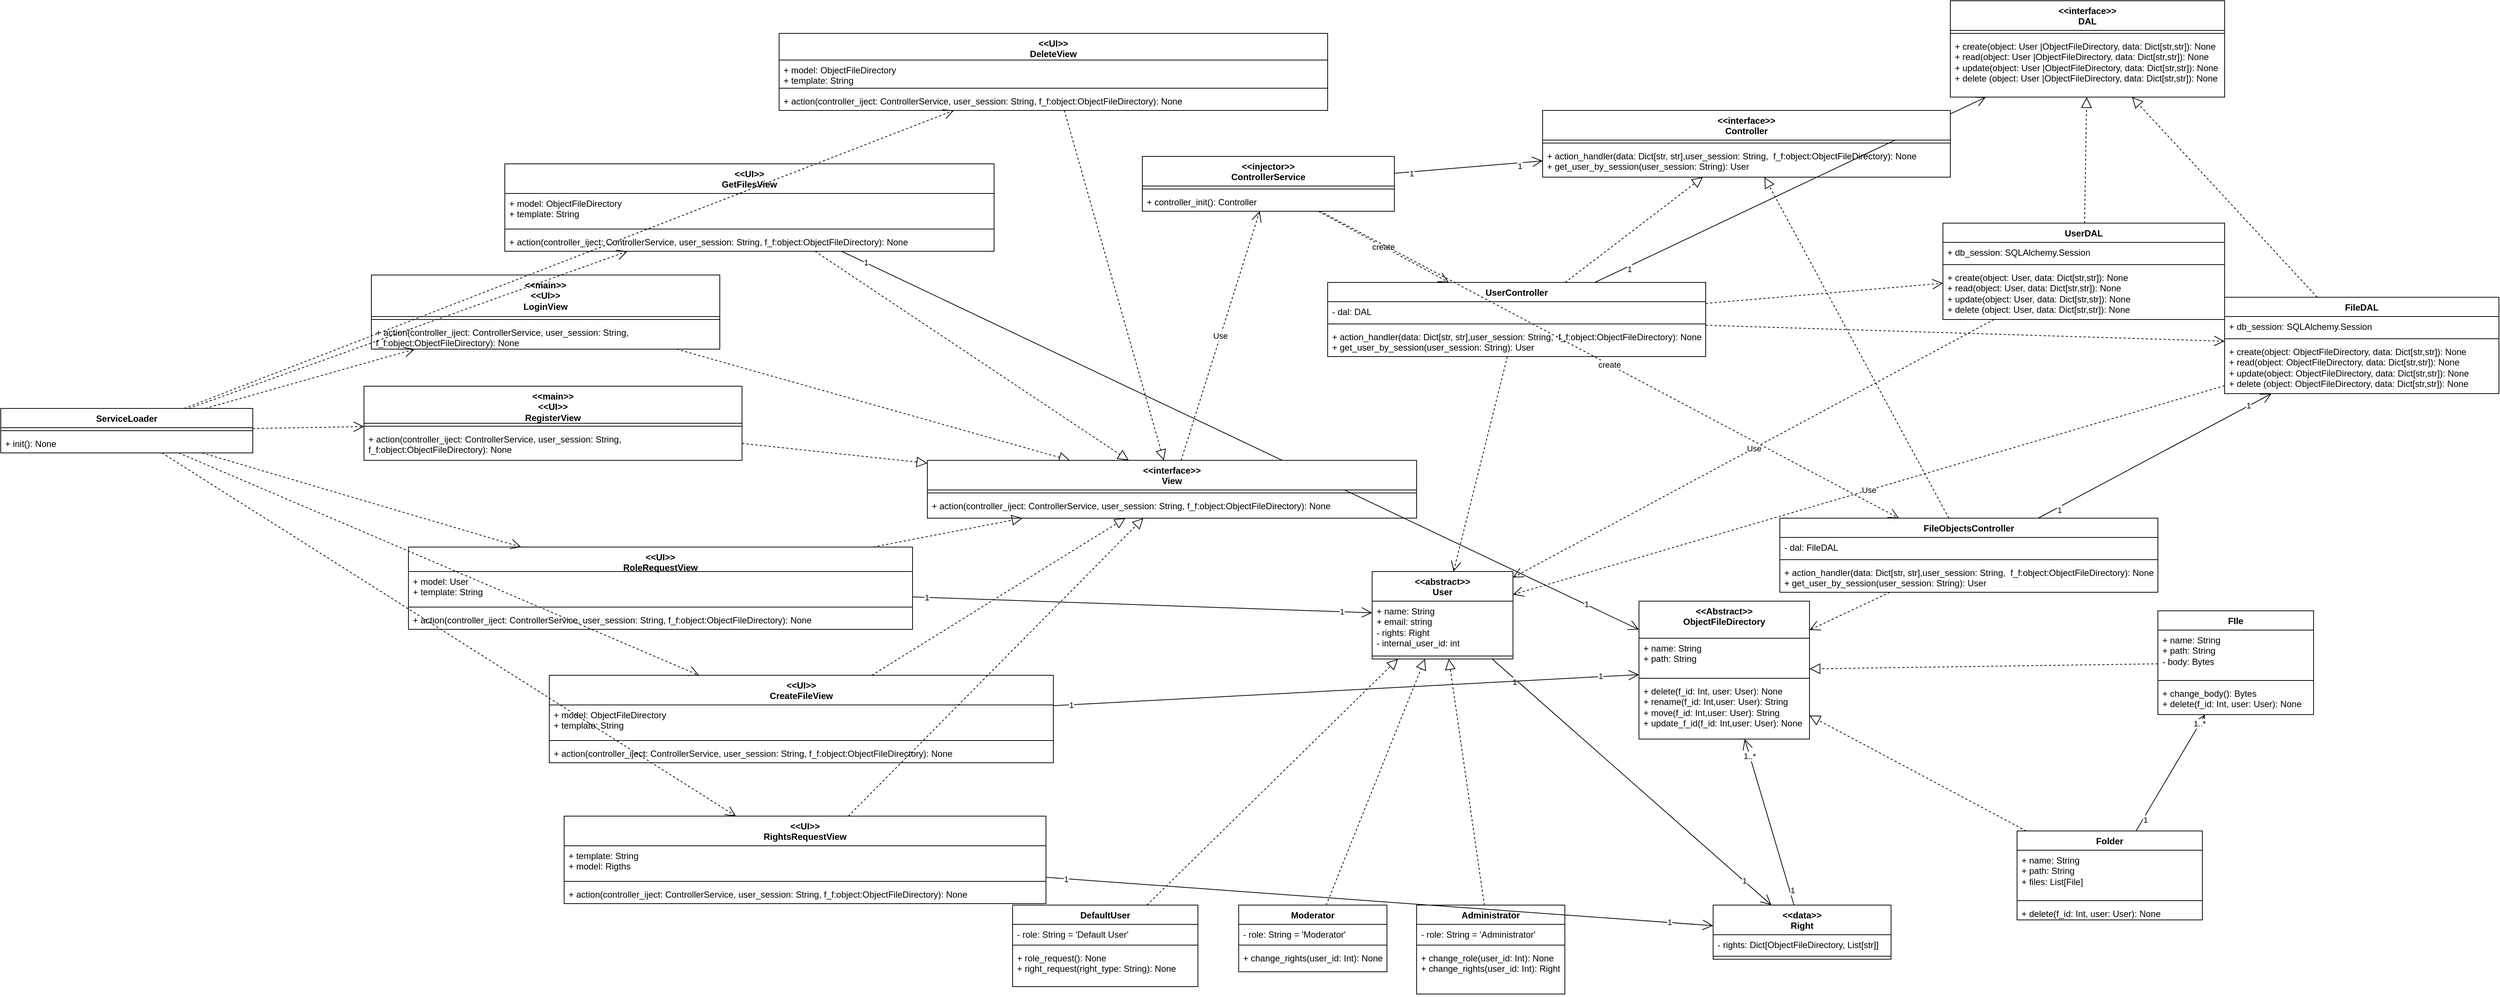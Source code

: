<mxfile version="22.1.2" type="device">
  <diagram id="C5RBs43oDa-KdzZeNtuy" name="Page-1">
    <mxGraphModel dx="3687" dy="2338" grid="1" gridSize="10" guides="1" tooltips="1" connect="1" arrows="1" fold="1" page="0" pageScale="1" pageWidth="827" pageHeight="1169" math="0" shadow="0">
      <root>
        <mxCell id="WIyWlLk6GJQsqaUBKTNV-0" />
        <mxCell id="WIyWlLk6GJQsqaUBKTNV-1" parent="WIyWlLk6GJQsqaUBKTNV-0" />
        <mxCell id="QCKMq63nriDoolszePyY-29" value="Use" style="endArrow=open;endSize=12;dashed=1;html=1;rounded=0;" parent="WIyWlLk6GJQsqaUBKTNV-1" source="QCKMq63nriDoolszePyY-11" target="GHyRVB632pk-IujTCFTO-8" edge="1">
          <mxGeometry width="160" relative="1" as="geometry">
            <mxPoint x="779" y="-450" as="sourcePoint" />
            <mxPoint x="70" y="-124" as="targetPoint" />
          </mxGeometry>
        </mxCell>
        <mxCell id="0BIKZscY-_na4co5bbyC-1" value="DefaultUser" style="swimlane;fontStyle=1;align=center;verticalAlign=top;childLayout=stackLayout;horizontal=1;startSize=26;horizontalStack=0;resizeParent=1;resizeParentMax=0;resizeLast=0;collapsible=1;marginBottom=0;whiteSpace=wrap;html=1;" parent="WIyWlLk6GJQsqaUBKTNV-1" vertex="1">
          <mxGeometry x="-405" y="250" width="250" height="110" as="geometry" />
        </mxCell>
        <mxCell id="0BIKZscY-_na4co5bbyC-2" value="- role: String = &#39;Default User&#39;" style="text;strokeColor=none;fillColor=none;align=left;verticalAlign=top;spacingLeft=4;spacingRight=4;overflow=hidden;rotatable=0;points=[[0,0.5],[1,0.5]];portConstraint=eastwest;whiteSpace=wrap;html=1;" parent="0BIKZscY-_na4co5bbyC-1" vertex="1">
          <mxGeometry y="26" width="250" height="24" as="geometry" />
        </mxCell>
        <mxCell id="0BIKZscY-_na4co5bbyC-3" value="" style="line;strokeWidth=1;fillColor=none;align=left;verticalAlign=middle;spacingTop=-1;spacingLeft=3;spacingRight=3;rotatable=0;labelPosition=right;points=[];portConstraint=eastwest;strokeColor=inherit;" parent="0BIKZscY-_na4co5bbyC-1" vertex="1">
          <mxGeometry y="50" width="250" height="8" as="geometry" />
        </mxCell>
        <mxCell id="0BIKZscY-_na4co5bbyC-4" value="+ role_request(): None&lt;br&gt;+ right_request(right_type: String): None" style="text;strokeColor=none;fillColor=none;align=left;verticalAlign=top;spacingLeft=4;spacingRight=4;overflow=hidden;rotatable=0;points=[[0,0.5],[1,0.5]];portConstraint=eastwest;whiteSpace=wrap;html=1;" parent="0BIKZscY-_na4co5bbyC-1" vertex="1">
          <mxGeometry y="58" width="250" height="52" as="geometry" />
        </mxCell>
        <mxCell id="0BIKZscY-_na4co5bbyC-13" value="Moderator" style="swimlane;fontStyle=1;align=center;verticalAlign=top;childLayout=stackLayout;horizontal=1;startSize=26;horizontalStack=0;resizeParent=1;resizeParentMax=0;resizeLast=0;collapsible=1;marginBottom=0;whiteSpace=wrap;html=1;" parent="WIyWlLk6GJQsqaUBKTNV-1" vertex="1">
          <mxGeometry x="-100" y="250" width="200" height="90" as="geometry" />
        </mxCell>
        <mxCell id="0BIKZscY-_na4co5bbyC-14" value="- role: String = &#39;Moderator&#39;" style="text;strokeColor=none;fillColor=none;align=left;verticalAlign=top;spacingLeft=4;spacingRight=4;overflow=hidden;rotatable=0;points=[[0,0.5],[1,0.5]];portConstraint=eastwest;whiteSpace=wrap;html=1;" parent="0BIKZscY-_na4co5bbyC-13" vertex="1">
          <mxGeometry y="26" width="200" height="24" as="geometry" />
        </mxCell>
        <mxCell id="0BIKZscY-_na4co5bbyC-15" value="" style="line;strokeWidth=1;fillColor=none;align=left;verticalAlign=middle;spacingTop=-1;spacingLeft=3;spacingRight=3;rotatable=0;labelPosition=right;points=[];portConstraint=eastwest;strokeColor=inherit;" parent="0BIKZscY-_na4co5bbyC-13" vertex="1">
          <mxGeometry y="50" width="200" height="8" as="geometry" />
        </mxCell>
        <mxCell id="0BIKZscY-_na4co5bbyC-16" value="+ change_rights(user_id: Int): None" style="text;strokeColor=none;fillColor=none;align=left;verticalAlign=top;spacingLeft=4;spacingRight=4;overflow=hidden;rotatable=0;points=[[0,0.5],[1,0.5]];portConstraint=eastwest;whiteSpace=wrap;html=1;" parent="0BIKZscY-_na4co5bbyC-13" vertex="1">
          <mxGeometry y="58" width="200" height="32" as="geometry" />
        </mxCell>
        <mxCell id="0BIKZscY-_na4co5bbyC-17" value="Administrator" style="swimlane;fontStyle=1;align=center;verticalAlign=top;childLayout=stackLayout;horizontal=1;startSize=26;horizontalStack=0;resizeParent=1;resizeParentMax=0;resizeLast=0;collapsible=1;marginBottom=0;whiteSpace=wrap;html=1;" parent="WIyWlLk6GJQsqaUBKTNV-1" vertex="1">
          <mxGeometry x="140" y="250" width="200" height="120" as="geometry" />
        </mxCell>
        <mxCell id="0BIKZscY-_na4co5bbyC-18" value="- role: String = &#39;Administrator&#39;" style="text;strokeColor=none;fillColor=none;align=left;verticalAlign=top;spacingLeft=4;spacingRight=4;overflow=hidden;rotatable=0;points=[[0,0.5],[1,0.5]];portConstraint=eastwest;whiteSpace=wrap;html=1;" parent="0BIKZscY-_na4co5bbyC-17" vertex="1">
          <mxGeometry y="26" width="200" height="24" as="geometry" />
        </mxCell>
        <mxCell id="0BIKZscY-_na4co5bbyC-19" value="" style="line;strokeWidth=1;fillColor=none;align=left;verticalAlign=middle;spacingTop=-1;spacingLeft=3;spacingRight=3;rotatable=0;labelPosition=right;points=[];portConstraint=eastwest;strokeColor=inherit;" parent="0BIKZscY-_na4co5bbyC-17" vertex="1">
          <mxGeometry y="50" width="200" height="8" as="geometry" />
        </mxCell>
        <mxCell id="0BIKZscY-_na4co5bbyC-20" value="+ change_role(user_id: Int): None&lt;br&gt;+ change_rights(user_id: Int): Right" style="text;strokeColor=none;fillColor=none;align=left;verticalAlign=top;spacingLeft=4;spacingRight=4;overflow=hidden;rotatable=0;points=[[0,0.5],[1,0.5]];portConstraint=eastwest;whiteSpace=wrap;html=1;" parent="0BIKZscY-_na4co5bbyC-17" vertex="1">
          <mxGeometry y="58" width="200" height="62" as="geometry" />
        </mxCell>
        <mxCell id="0BIKZscY-_na4co5bbyC-33" value="&amp;lt;&amp;lt;Abstract&amp;gt;&amp;gt;&lt;br&gt;ObjectFileDirectory" style="swimlane;fontStyle=1;align=center;verticalAlign=top;childLayout=stackLayout;horizontal=1;startSize=50;horizontalStack=0;resizeParent=1;resizeParentMax=0;resizeLast=0;collapsible=1;marginBottom=0;whiteSpace=wrap;html=1;" parent="WIyWlLk6GJQsqaUBKTNV-1" vertex="1">
          <mxGeometry x="440" y="-160" width="230" height="186" as="geometry" />
        </mxCell>
        <mxCell id="0BIKZscY-_na4co5bbyC-34" value="+ name: String&lt;br&gt;+ path: String" style="text;strokeColor=none;fillColor=none;align=left;verticalAlign=top;spacingLeft=4;spacingRight=4;overflow=hidden;rotatable=0;points=[[0,0.5],[1,0.5]];portConstraint=eastwest;whiteSpace=wrap;html=1;" parent="0BIKZscY-_na4co5bbyC-33" vertex="1">
          <mxGeometry y="50" width="230" height="50" as="geometry" />
        </mxCell>
        <mxCell id="0BIKZscY-_na4co5bbyC-35" value="" style="line;strokeWidth=1;fillColor=none;align=left;verticalAlign=middle;spacingTop=-1;spacingLeft=3;spacingRight=3;rotatable=0;labelPosition=right;points=[];portConstraint=eastwest;strokeColor=inherit;" parent="0BIKZscY-_na4co5bbyC-33" vertex="1">
          <mxGeometry y="100" width="230" height="8" as="geometry" />
        </mxCell>
        <mxCell id="0BIKZscY-_na4co5bbyC-36" value="+ delete(f_id: Int, user: User): None&lt;br&gt;+ rename(f_id: Int,user: User): String&lt;br&gt;+ move(f_id: Int,user: User): String&lt;br&gt;+ update_f_id(f_id: Int,user: User): None" style="text;strokeColor=none;fillColor=none;align=left;verticalAlign=top;spacingLeft=4;spacingRight=4;overflow=hidden;rotatable=0;points=[[0,0.5],[1,0.5]];portConstraint=eastwest;whiteSpace=wrap;html=1;" parent="0BIKZscY-_na4co5bbyC-33" vertex="1">
          <mxGeometry y="108" width="230" height="78" as="geometry" />
        </mxCell>
        <mxCell id="0BIKZscY-_na4co5bbyC-37" value="&amp;lt;&amp;lt;data&amp;gt;&amp;gt;&lt;br&gt;Right" style="swimlane;fontStyle=1;align=center;verticalAlign=top;childLayout=stackLayout;horizontal=1;startSize=40;horizontalStack=0;resizeParent=1;resizeParentMax=0;resizeLast=0;collapsible=1;marginBottom=0;whiteSpace=wrap;html=1;" parent="WIyWlLk6GJQsqaUBKTNV-1" vertex="1">
          <mxGeometry x="540" y="250" width="240" height="73" as="geometry" />
        </mxCell>
        <mxCell id="0BIKZscY-_na4co5bbyC-38" value="- rights: Dict[ObjectFileDirectory, List[str]]" style="text;strokeColor=none;fillColor=none;align=left;verticalAlign=top;spacingLeft=4;spacingRight=4;overflow=hidden;rotatable=0;points=[[0,0.5],[1,0.5]];portConstraint=eastwest;whiteSpace=wrap;html=1;" parent="0BIKZscY-_na4co5bbyC-37" vertex="1">
          <mxGeometry y="40" width="240" height="25" as="geometry" />
        </mxCell>
        <mxCell id="0BIKZscY-_na4co5bbyC-39" value="" style="line;strokeWidth=1;fillColor=none;align=left;verticalAlign=middle;spacingTop=-1;spacingLeft=3;spacingRight=3;rotatable=0;labelPosition=right;points=[];portConstraint=eastwest;strokeColor=inherit;" parent="0BIKZscY-_na4co5bbyC-37" vertex="1">
          <mxGeometry y="65" width="240" height="8" as="geometry" />
        </mxCell>
        <mxCell id="0BIKZscY-_na4co5bbyC-41" value="FIle" style="swimlane;fontStyle=1;align=center;verticalAlign=top;childLayout=stackLayout;horizontal=1;startSize=26;horizontalStack=0;resizeParent=1;resizeParentMax=0;resizeLast=0;collapsible=1;marginBottom=0;whiteSpace=wrap;html=1;" parent="WIyWlLk6GJQsqaUBKTNV-1" vertex="1">
          <mxGeometry x="1140" y="-147" width="210" height="140" as="geometry" />
        </mxCell>
        <mxCell id="0BIKZscY-_na4co5bbyC-42" value="+ name: String&lt;br style=&quot;border-color: var(--border-color);&quot;&gt;+ path: String&lt;br&gt;- body: Bytes" style="text;strokeColor=none;fillColor=none;align=left;verticalAlign=top;spacingLeft=4;spacingRight=4;overflow=hidden;rotatable=0;points=[[0,0.5],[1,0.5]];portConstraint=eastwest;whiteSpace=wrap;html=1;" parent="0BIKZscY-_na4co5bbyC-41" vertex="1">
          <mxGeometry y="26" width="210" height="64" as="geometry" />
        </mxCell>
        <mxCell id="0BIKZscY-_na4co5bbyC-43" value="" style="line;strokeWidth=1;fillColor=none;align=left;verticalAlign=middle;spacingTop=-1;spacingLeft=3;spacingRight=3;rotatable=0;labelPosition=right;points=[];portConstraint=eastwest;strokeColor=inherit;" parent="0BIKZscY-_na4co5bbyC-41" vertex="1">
          <mxGeometry y="90" width="210" height="8" as="geometry" />
        </mxCell>
        <mxCell id="0BIKZscY-_na4co5bbyC-44" value="+ change_body(): Bytes&lt;br&gt;+ delete(f_id: Int, user: User): None" style="text;strokeColor=none;fillColor=none;align=left;verticalAlign=top;spacingLeft=4;spacingRight=4;overflow=hidden;rotatable=0;points=[[0,0.5],[1,0.5]];portConstraint=eastwest;whiteSpace=wrap;html=1;" parent="0BIKZscY-_na4co5bbyC-41" vertex="1">
          <mxGeometry y="98" width="210" height="42" as="geometry" />
        </mxCell>
        <mxCell id="0BIKZscY-_na4co5bbyC-45" value="Folder" style="swimlane;fontStyle=1;align=center;verticalAlign=top;childLayout=stackLayout;horizontal=1;startSize=26;horizontalStack=0;resizeParent=1;resizeParentMax=0;resizeLast=0;collapsible=1;marginBottom=0;whiteSpace=wrap;html=1;" parent="WIyWlLk6GJQsqaUBKTNV-1" vertex="1">
          <mxGeometry x="950" y="150" width="250" height="120" as="geometry" />
        </mxCell>
        <mxCell id="0BIKZscY-_na4co5bbyC-46" value="+ name: String&lt;br style=&quot;border-color: var(--border-color);&quot;&gt;+ path: String&lt;br&gt;+ files: List[File]" style="text;strokeColor=none;fillColor=none;align=left;verticalAlign=top;spacingLeft=4;spacingRight=4;overflow=hidden;rotatable=0;points=[[0,0.5],[1,0.5]];portConstraint=eastwest;whiteSpace=wrap;html=1;" parent="0BIKZscY-_na4co5bbyC-45" vertex="1">
          <mxGeometry y="26" width="250" height="64" as="geometry" />
        </mxCell>
        <mxCell id="0BIKZscY-_na4co5bbyC-47" value="" style="line;strokeWidth=1;fillColor=none;align=left;verticalAlign=middle;spacingTop=-1;spacingLeft=3;spacingRight=3;rotatable=0;labelPosition=right;points=[];portConstraint=eastwest;strokeColor=inherit;" parent="0BIKZscY-_na4co5bbyC-45" vertex="1">
          <mxGeometry y="90" width="250" height="8" as="geometry" />
        </mxCell>
        <mxCell id="0BIKZscY-_na4co5bbyC-48" value="+ delete(f_id: Int, user: User): None" style="text;strokeColor=none;fillColor=none;align=left;verticalAlign=top;spacingLeft=4;spacingRight=4;overflow=hidden;rotatable=0;points=[[0,0.5],[1,0.5]];portConstraint=eastwest;whiteSpace=wrap;html=1;" parent="0BIKZscY-_na4co5bbyC-45" vertex="1">
          <mxGeometry y="98" width="250" height="22" as="geometry" />
        </mxCell>
        <mxCell id="ktie8yaBIhksENMlEG2N-2" value="" style="endArrow=block;dashed=1;endFill=0;endSize=12;html=1;rounded=0;" parent="WIyWlLk6GJQsqaUBKTNV-1" source="0BIKZscY-_na4co5bbyC-41" target="0BIKZscY-_na4co5bbyC-33" edge="1">
          <mxGeometry width="160" relative="1" as="geometry">
            <mxPoint x="240" y="160" as="sourcePoint" />
            <mxPoint x="400" y="160" as="targetPoint" />
          </mxGeometry>
        </mxCell>
        <mxCell id="ktie8yaBIhksENMlEG2N-3" value="" style="endArrow=block;dashed=1;endFill=0;endSize=12;html=1;rounded=0;" parent="WIyWlLk6GJQsqaUBKTNV-1" source="0BIKZscY-_na4co5bbyC-45" target="0BIKZscY-_na4co5bbyC-33" edge="1">
          <mxGeometry width="160" relative="1" as="geometry">
            <mxPoint x="486" y="100" as="sourcePoint" />
            <mxPoint x="584" y="-16" as="targetPoint" />
          </mxGeometry>
        </mxCell>
        <mxCell id="GHyRVB632pk-IujTCFTO-8" value="&amp;lt;&amp;lt;abstract&amp;gt;&amp;gt;&lt;br&gt;User" style="swimlane;fontStyle=1;align=center;verticalAlign=top;childLayout=stackLayout;horizontal=1;startSize=40;horizontalStack=0;resizeParent=1;resizeParentMax=0;resizeLast=0;collapsible=1;marginBottom=0;whiteSpace=wrap;html=1;" parent="WIyWlLk6GJQsqaUBKTNV-1" vertex="1">
          <mxGeometry x="80" y="-200" width="190" height="118" as="geometry" />
        </mxCell>
        <mxCell id="GHyRVB632pk-IujTCFTO-9" value="+ name: String&lt;br&gt;+ email: string&lt;br&gt;-&amp;nbsp;rights: Right&lt;br&gt;- internal_user_id: int" style="text;strokeColor=none;fillColor=none;align=left;verticalAlign=top;spacingLeft=4;spacingRight=4;overflow=hidden;rotatable=0;points=[[0,0.5],[1,0.5]];portConstraint=eastwest;whiteSpace=wrap;html=1;" parent="GHyRVB632pk-IujTCFTO-8" vertex="1">
          <mxGeometry y="40" width="190" height="70" as="geometry" />
        </mxCell>
        <mxCell id="GHyRVB632pk-IujTCFTO-10" value="" style="line;strokeWidth=1;fillColor=none;align=left;verticalAlign=middle;spacingTop=-1;spacingLeft=3;spacingRight=3;rotatable=0;labelPosition=right;points=[];portConstraint=eastwest;strokeColor=inherit;" parent="GHyRVB632pk-IujTCFTO-8" vertex="1">
          <mxGeometry y="110" width="190" height="8" as="geometry" />
        </mxCell>
        <mxCell id="GHyRVB632pk-IujTCFTO-19" value="" style="endArrow=open;endFill=1;endSize=12;html=1;rounded=0;" parent="WIyWlLk6GJQsqaUBKTNV-1" source="0BIKZscY-_na4co5bbyC-37" target="0BIKZscY-_na4co5bbyC-33" edge="1">
          <mxGeometry width="160" relative="1" as="geometry">
            <mxPoint x="100" y="351" as="sourcePoint" />
            <mxPoint x="430" y="470" as="targetPoint" />
          </mxGeometry>
        </mxCell>
        <mxCell id="zGZ5IysMVzBt_zQlDPzs-5" value="1" style="edgeLabel;html=1;align=center;verticalAlign=middle;resizable=0;points=[];" parent="GHyRVB632pk-IujTCFTO-19" vertex="1" connectable="0">
          <mxGeometry x="-0.829" y="-3" relative="1" as="geometry">
            <mxPoint as="offset" />
          </mxGeometry>
        </mxCell>
        <mxCell id="zGZ5IysMVzBt_zQlDPzs-6" value="1..*" style="edgeLabel;html=1;align=center;verticalAlign=middle;resizable=0;points=[];" parent="GHyRVB632pk-IujTCFTO-19" vertex="1" connectable="0">
          <mxGeometry x="0.803" y="1" relative="1" as="geometry">
            <mxPoint as="offset" />
          </mxGeometry>
        </mxCell>
        <mxCell id="GHyRVB632pk-IujTCFTO-34" value="" style="endArrow=open;endFill=1;endSize=12;html=1;rounded=0;" parent="WIyWlLk6GJQsqaUBKTNV-1" source="0BIKZscY-_na4co5bbyC-45" target="0BIKZscY-_na4co5bbyC-41" edge="1">
          <mxGeometry width="160" relative="1" as="geometry">
            <mxPoint x="542" y="445" as="sourcePoint" />
            <mxPoint x="652" y="26" as="targetPoint" />
          </mxGeometry>
        </mxCell>
        <mxCell id="zGZ5IysMVzBt_zQlDPzs-7" value="1" style="edgeLabel;html=1;align=center;verticalAlign=middle;resizable=0;points=[];" parent="GHyRVB632pk-IujTCFTO-34" vertex="1" connectable="0">
          <mxGeometry x="-0.79" y="-3" relative="1" as="geometry">
            <mxPoint as="offset" />
          </mxGeometry>
        </mxCell>
        <mxCell id="zGZ5IysMVzBt_zQlDPzs-8" value="1..*" style="edgeLabel;html=1;align=center;verticalAlign=middle;resizable=0;points=[];" parent="GHyRVB632pk-IujTCFTO-34" vertex="1" connectable="0">
          <mxGeometry x="0.848" y="1" relative="1" as="geometry">
            <mxPoint as="offset" />
          </mxGeometry>
        </mxCell>
        <mxCell id="zGZ5IysMVzBt_zQlDPzs-9" value="" style="endArrow=open;endFill=1;endSize=12;html=1;rounded=0;" parent="WIyWlLk6GJQsqaUBKTNV-1" source="GHyRVB632pk-IujTCFTO-8" target="0BIKZscY-_na4co5bbyC-37" edge="1">
          <mxGeometry width="160" relative="1" as="geometry">
            <mxPoint x="675" y="340" as="sourcePoint" />
            <mxPoint x="675" y="36" as="targetPoint" />
          </mxGeometry>
        </mxCell>
        <mxCell id="zGZ5IysMVzBt_zQlDPzs-10" value="1" style="edgeLabel;html=1;align=center;verticalAlign=middle;resizable=0;points=[];" parent="zGZ5IysMVzBt_zQlDPzs-9" vertex="1" connectable="0">
          <mxGeometry x="-0.829" y="-3" relative="1" as="geometry">
            <mxPoint as="offset" />
          </mxGeometry>
        </mxCell>
        <mxCell id="zGZ5IysMVzBt_zQlDPzs-11" value="1" style="edgeLabel;html=1;align=center;verticalAlign=middle;resizable=0;points=[];" parent="zGZ5IysMVzBt_zQlDPzs-9" vertex="1" connectable="0">
          <mxGeometry x="0.803" y="1" relative="1" as="geometry">
            <mxPoint as="offset" />
          </mxGeometry>
        </mxCell>
        <mxCell id="zGZ5IysMVzBt_zQlDPzs-12" value="" style="endArrow=block;dashed=1;endFill=0;endSize=12;html=1;rounded=0;" parent="WIyWlLk6GJQsqaUBKTNV-1" source="0BIKZscY-_na4co5bbyC-1" target="GHyRVB632pk-IujTCFTO-8" edge="1">
          <mxGeometry width="160" relative="1" as="geometry">
            <mxPoint x="-260" y="-90" as="sourcePoint" />
            <mxPoint x="-100" y="-90" as="targetPoint" />
          </mxGeometry>
        </mxCell>
        <mxCell id="zGZ5IysMVzBt_zQlDPzs-13" value="" style="endArrow=block;dashed=1;endFill=0;endSize=12;html=1;rounded=0;" parent="WIyWlLk6GJQsqaUBKTNV-1" source="0BIKZscY-_na4co5bbyC-13" target="GHyRVB632pk-IujTCFTO-8" edge="1">
          <mxGeometry width="160" relative="1" as="geometry">
            <mxPoint x="-237" y="260" as="sourcePoint" />
            <mxPoint x="-72" y="-14" as="targetPoint" />
          </mxGeometry>
        </mxCell>
        <mxCell id="zGZ5IysMVzBt_zQlDPzs-14" value="" style="endArrow=block;dashed=1;endFill=0;endSize=12;html=1;rounded=0;" parent="WIyWlLk6GJQsqaUBKTNV-1" source="0BIKZscY-_na4co5bbyC-17" target="GHyRVB632pk-IujTCFTO-8" edge="1">
          <mxGeometry width="160" relative="1" as="geometry">
            <mxPoint x="6" y="260" as="sourcePoint" />
            <mxPoint x="-18" y="-14" as="targetPoint" />
          </mxGeometry>
        </mxCell>
        <mxCell id="zGZ5IysMVzBt_zQlDPzs-21" value="&amp;lt;&amp;lt;injector&amp;gt;&amp;gt;&lt;br&gt;ControllerService" style="swimlane;fontStyle=1;align=center;verticalAlign=top;childLayout=stackLayout;horizontal=1;startSize=40;horizontalStack=0;resizeParent=1;resizeParentMax=0;resizeLast=0;collapsible=1;marginBottom=0;whiteSpace=wrap;html=1;" parent="WIyWlLk6GJQsqaUBKTNV-1" vertex="1">
          <mxGeometry x="-230" y="-760" width="340" height="74" as="geometry" />
        </mxCell>
        <mxCell id="zGZ5IysMVzBt_zQlDPzs-23" value="" style="line;strokeWidth=1;fillColor=none;align=left;verticalAlign=middle;spacingTop=-1;spacingLeft=3;spacingRight=3;rotatable=0;labelPosition=right;points=[];portConstraint=eastwest;strokeColor=inherit;" parent="zGZ5IysMVzBt_zQlDPzs-21" vertex="1">
          <mxGeometry y="40" width="340" height="8" as="geometry" />
        </mxCell>
        <mxCell id="zGZ5IysMVzBt_zQlDPzs-24" value="+ controller_init(): Controller" style="text;strokeColor=none;fillColor=none;align=left;verticalAlign=top;spacingLeft=4;spacingRight=4;overflow=hidden;rotatable=0;points=[[0,0.5],[1,0.5]];portConstraint=eastwest;whiteSpace=wrap;html=1;" parent="zGZ5IysMVzBt_zQlDPzs-21" vertex="1">
          <mxGeometry y="48" width="340" height="26" as="geometry" />
        </mxCell>
        <mxCell id="zGZ5IysMVzBt_zQlDPzs-32" value="UserController" style="swimlane;fontStyle=1;align=center;verticalAlign=top;childLayout=stackLayout;horizontal=1;startSize=26;horizontalStack=0;resizeParent=1;resizeParentMax=0;resizeLast=0;collapsible=1;marginBottom=0;whiteSpace=wrap;html=1;" parent="WIyWlLk6GJQsqaUBKTNV-1" vertex="1">
          <mxGeometry x="20" y="-590" width="510" height="100" as="geometry" />
        </mxCell>
        <mxCell id="zGZ5IysMVzBt_zQlDPzs-33" value="- dal: DAL" style="text;strokeColor=none;fillColor=none;align=left;verticalAlign=top;spacingLeft=4;spacingRight=4;overflow=hidden;rotatable=0;points=[[0,0.5],[1,0.5]];portConstraint=eastwest;whiteSpace=wrap;html=1;" parent="zGZ5IysMVzBt_zQlDPzs-32" vertex="1">
          <mxGeometry y="26" width="510" height="26" as="geometry" />
        </mxCell>
        <mxCell id="zGZ5IysMVzBt_zQlDPzs-34" value="" style="line;strokeWidth=1;fillColor=none;align=left;verticalAlign=middle;spacingTop=-1;spacingLeft=3;spacingRight=3;rotatable=0;labelPosition=right;points=[];portConstraint=eastwest;strokeColor=inherit;" parent="zGZ5IysMVzBt_zQlDPzs-32" vertex="1">
          <mxGeometry y="52" width="510" height="8" as="geometry" />
        </mxCell>
        <mxCell id="zGZ5IysMVzBt_zQlDPzs-35" value="+ action_handler(data: Dict[str, str],user_session: String,&amp;nbsp; f_f:object:ObjectFileDirectory): None&lt;br&gt;+ get_user_by_session(user_session: String): User" style="text;strokeColor=none;fillColor=none;align=left;verticalAlign=top;spacingLeft=4;spacingRight=4;overflow=hidden;rotatable=0;points=[[0,0.5],[1,0.5]];portConstraint=eastwest;whiteSpace=wrap;html=1;" parent="zGZ5IysMVzBt_zQlDPzs-32" vertex="1">
          <mxGeometry y="60" width="510" height="40" as="geometry" />
        </mxCell>
        <mxCell id="zGZ5IysMVzBt_zQlDPzs-40" value="create" style="endArrow=open;endSize=12;dashed=1;html=1;rounded=0;" parent="WIyWlLk6GJQsqaUBKTNV-1" source="zGZ5IysMVzBt_zQlDPzs-21" target="zGZ5IysMVzBt_zQlDPzs-32" edge="1">
          <mxGeometry width="160" relative="1" as="geometry">
            <mxPoint x="240" y="-510" as="sourcePoint" />
            <mxPoint x="400" y="-510" as="targetPoint" />
          </mxGeometry>
        </mxCell>
        <mxCell id="zGZ5IysMVzBt_zQlDPzs-41" value="Use" style="endArrow=open;endSize=12;dashed=1;html=1;rounded=0;" parent="WIyWlLk6GJQsqaUBKTNV-1" source="zGZ5IysMVzBt_zQlDPzs-28" target="zGZ5IysMVzBt_zQlDPzs-21" edge="1">
          <mxGeometry width="160" relative="1" as="geometry">
            <mxPoint x="70" y="-520" as="sourcePoint" />
            <mxPoint x="230" y="-520" as="targetPoint" />
          </mxGeometry>
        </mxCell>
        <mxCell id="zGZ5IysMVzBt_zQlDPzs-47" value="" style="endArrow=open;endSize=12;dashed=1;html=1;rounded=0;" parent="WIyWlLk6GJQsqaUBKTNV-1" source="zGZ5IysMVzBt_zQlDPzs-32" target="GHyRVB632pk-IujTCFTO-8" edge="1">
          <mxGeometry width="160" relative="1" as="geometry">
            <mxPoint x="51" y="-262" as="sourcePoint" />
            <mxPoint x="560" y="-95" as="targetPoint" />
          </mxGeometry>
        </mxCell>
        <mxCell id="QCKMq63nriDoolszePyY-3" value="&amp;lt;&amp;lt;interface&amp;gt;&amp;gt;&lt;br&gt;DAL" style="swimlane;fontStyle=1;align=center;verticalAlign=top;childLayout=stackLayout;horizontal=1;startSize=40;horizontalStack=0;resizeParent=1;resizeParentMax=0;resizeLast=0;collapsible=1;marginBottom=0;whiteSpace=wrap;html=1;" parent="WIyWlLk6GJQsqaUBKTNV-1" vertex="1">
          <mxGeometry x="860" y="-970" width="370" height="130" as="geometry" />
        </mxCell>
        <mxCell id="QCKMq63nriDoolszePyY-5" value="" style="line;strokeWidth=1;fillColor=none;align=left;verticalAlign=middle;spacingTop=-1;spacingLeft=3;spacingRight=3;rotatable=0;labelPosition=right;points=[];portConstraint=eastwest;strokeColor=inherit;" parent="QCKMq63nriDoolszePyY-3" vertex="1">
          <mxGeometry y="40" width="370" height="8" as="geometry" />
        </mxCell>
        <mxCell id="QCKMq63nriDoolszePyY-6" value="+ create(object: User |ObjectFileDirectory, data: Dict[str,str]): None&lt;br style=&quot;border-color: var(--border-color);&quot;&gt;+ read(object: User |ObjectFileDirectory, data: Dict[str,str]): None&lt;br style=&quot;border-color: var(--border-color);&quot;&gt;+ update(object: User |ObjectFileDirectory, data: Dict[str,str]): None&lt;br style=&quot;border-color: var(--border-color);&quot;&gt;+ delete (object: User |ObjectFileDirectory, data: Dict[str,str]): None" style="text;strokeColor=none;fillColor=none;align=left;verticalAlign=top;spacingLeft=4;spacingRight=4;overflow=hidden;rotatable=0;points=[[0,0.5],[1,0.5]];portConstraint=eastwest;whiteSpace=wrap;html=1;" parent="QCKMq63nriDoolszePyY-3" vertex="1">
          <mxGeometry y="48" width="370" height="82" as="geometry" />
        </mxCell>
        <mxCell id="QCKMq63nriDoolszePyY-7" value="UserDAL" style="swimlane;fontStyle=1;align=center;verticalAlign=top;childLayout=stackLayout;horizontal=1;startSize=26;horizontalStack=0;resizeParent=1;resizeParentMax=0;resizeLast=0;collapsible=1;marginBottom=0;whiteSpace=wrap;html=1;" parent="WIyWlLk6GJQsqaUBKTNV-1" vertex="1">
          <mxGeometry x="850" y="-670" width="380" height="130" as="geometry" />
        </mxCell>
        <mxCell id="QCKMq63nriDoolszePyY-8" value="+ db_session: SQLAlchemy.Session&amp;nbsp;" style="text;strokeColor=none;fillColor=none;align=left;verticalAlign=top;spacingLeft=4;spacingRight=4;overflow=hidden;rotatable=0;points=[[0,0.5],[1,0.5]];portConstraint=eastwest;whiteSpace=wrap;html=1;" parent="QCKMq63nriDoolszePyY-7" vertex="1">
          <mxGeometry y="26" width="380" height="26" as="geometry" />
        </mxCell>
        <mxCell id="QCKMq63nriDoolszePyY-9" value="" style="line;strokeWidth=1;fillColor=none;align=left;verticalAlign=middle;spacingTop=-1;spacingLeft=3;spacingRight=3;rotatable=0;labelPosition=right;points=[];portConstraint=eastwest;strokeColor=inherit;" parent="QCKMq63nriDoolszePyY-7" vertex="1">
          <mxGeometry y="52" width="380" height="8" as="geometry" />
        </mxCell>
        <mxCell id="QCKMq63nriDoolszePyY-10" value="+ create(object: User, data: Dict[str,str]): None&lt;br style=&quot;border-color: var(--border-color);&quot;&gt;+ read(object: User, data: Dict[str,str]): None&lt;br style=&quot;border-color: var(--border-color);&quot;&gt;+ update(object: User, data: Dict[str,str]): None&lt;br style=&quot;border-color: var(--border-color);&quot;&gt;+ delete (object: User, data: Dict[str,str]): None" style="text;strokeColor=none;fillColor=none;align=left;verticalAlign=top;spacingLeft=4;spacingRight=4;overflow=hidden;rotatable=0;points=[[0,0.5],[1,0.5]];portConstraint=eastwest;whiteSpace=wrap;html=1;" parent="QCKMq63nriDoolszePyY-7" vertex="1">
          <mxGeometry y="60" width="380" height="70" as="geometry" />
        </mxCell>
        <mxCell id="QCKMq63nriDoolszePyY-11" value="FileDAL" style="swimlane;fontStyle=1;align=center;verticalAlign=top;childLayout=stackLayout;horizontal=1;startSize=26;horizontalStack=0;resizeParent=1;resizeParentMax=0;resizeLast=0;collapsible=1;marginBottom=0;whiteSpace=wrap;html=1;" parent="WIyWlLk6GJQsqaUBKTNV-1" vertex="1">
          <mxGeometry x="1230" y="-570" width="370" height="130" as="geometry" />
        </mxCell>
        <mxCell id="QCKMq63nriDoolszePyY-12" value="+ db_session: SQLAlchemy.Session&amp;nbsp;" style="text;strokeColor=none;fillColor=none;align=left;verticalAlign=top;spacingLeft=4;spacingRight=4;overflow=hidden;rotatable=0;points=[[0,0.5],[1,0.5]];portConstraint=eastwest;whiteSpace=wrap;html=1;" parent="QCKMq63nriDoolszePyY-11" vertex="1">
          <mxGeometry y="26" width="370" height="26" as="geometry" />
        </mxCell>
        <mxCell id="QCKMq63nriDoolszePyY-13" value="" style="line;strokeWidth=1;fillColor=none;align=left;verticalAlign=middle;spacingTop=-1;spacingLeft=3;spacingRight=3;rotatable=0;labelPosition=right;points=[];portConstraint=eastwest;strokeColor=inherit;" parent="QCKMq63nriDoolszePyY-11" vertex="1">
          <mxGeometry y="52" width="370" height="8" as="geometry" />
        </mxCell>
        <mxCell id="QCKMq63nriDoolszePyY-14" value="+ create(object: ObjectFileDirectory, data: Dict[str,str]): None&lt;br style=&quot;border-color: var(--border-color);&quot;&gt;+ read(object: ObjectFileDirectory, data: Dict[str,str]): None&lt;br style=&quot;border-color: var(--border-color);&quot;&gt;+ update(object: ObjectFileDirectory, data: Dict[str,str]): None&lt;br style=&quot;border-color: var(--border-color);&quot;&gt;+ delete (object: ObjectFileDirectory, data: Dict[str,str]): None" style="text;strokeColor=none;fillColor=none;align=left;verticalAlign=top;spacingLeft=4;spacingRight=4;overflow=hidden;rotatable=0;points=[[0,0.5],[1,0.5]];portConstraint=eastwest;whiteSpace=wrap;html=1;" parent="QCKMq63nriDoolszePyY-11" vertex="1">
          <mxGeometry y="60" width="370" height="70" as="geometry" />
        </mxCell>
        <mxCell id="QCKMq63nriDoolszePyY-15" value="" style="endArrow=block;dashed=1;endFill=0;endSize=12;html=1;rounded=0;" parent="WIyWlLk6GJQsqaUBKTNV-1" source="QCKMq63nriDoolszePyY-7" target="QCKMq63nriDoolszePyY-3" edge="1">
          <mxGeometry width="160" relative="1" as="geometry">
            <mxPoint x="770" y="-510" as="sourcePoint" />
            <mxPoint x="930" y="-510" as="targetPoint" />
          </mxGeometry>
        </mxCell>
        <mxCell id="QCKMq63nriDoolszePyY-16" value="" style="endArrow=block;dashed=1;endFill=0;endSize=12;html=1;rounded=0;" parent="WIyWlLk6GJQsqaUBKTNV-1" source="QCKMq63nriDoolszePyY-11" target="QCKMq63nriDoolszePyY-3" edge="1">
          <mxGeometry width="160" relative="1" as="geometry">
            <mxPoint x="898" y="-680" as="sourcePoint" />
            <mxPoint x="1007" y="-830" as="targetPoint" />
          </mxGeometry>
        </mxCell>
        <mxCell id="QCKMq63nriDoolszePyY-17" value="" style="endArrow=open;endFill=1;endSize=12;html=1;rounded=0;" parent="WIyWlLk6GJQsqaUBKTNV-1" source="zGZ5IysMVzBt_zQlDPzs-32" target="QCKMq63nriDoolszePyY-3" edge="1">
          <mxGeometry width="160" relative="1" as="geometry">
            <mxPoint x="70" y="-29" as="sourcePoint" />
            <mxPoint x="603" y="260" as="targetPoint" />
          </mxGeometry>
        </mxCell>
        <mxCell id="QCKMq63nriDoolszePyY-18" value="1" style="edgeLabel;html=1;align=center;verticalAlign=middle;resizable=0;points=[];" parent="QCKMq63nriDoolszePyY-17" vertex="1" connectable="0">
          <mxGeometry x="-0.829" y="-3" relative="1" as="geometry">
            <mxPoint as="offset" />
          </mxGeometry>
        </mxCell>
        <mxCell id="QCKMq63nriDoolszePyY-19" value="1" style="edgeLabel;html=1;align=center;verticalAlign=middle;resizable=0;points=[];" parent="QCKMq63nriDoolszePyY-17" vertex="1" connectable="0">
          <mxGeometry x="0.803" y="1" relative="1" as="geometry">
            <mxPoint as="offset" />
          </mxGeometry>
        </mxCell>
        <mxCell id="QCKMq63nriDoolszePyY-24" value="" style="endArrow=open;endFill=1;endSize=12;html=1;rounded=0;" parent="WIyWlLk6GJQsqaUBKTNV-1" source="QCKMq63nriDoolszePyY-20" target="QCKMq63nriDoolszePyY-11" edge="1">
          <mxGeometry width="160" relative="1" as="geometry">
            <mxPoint x="497" y="-401" as="sourcePoint" />
            <mxPoint x="743" y="-550" as="targetPoint" />
          </mxGeometry>
        </mxCell>
        <mxCell id="QCKMq63nriDoolszePyY-25" value="1" style="edgeLabel;html=1;align=center;verticalAlign=middle;resizable=0;points=[];" parent="QCKMq63nriDoolszePyY-24" vertex="1" connectable="0">
          <mxGeometry x="-0.829" y="-3" relative="1" as="geometry">
            <mxPoint as="offset" />
          </mxGeometry>
        </mxCell>
        <mxCell id="QCKMq63nriDoolszePyY-26" value="1" style="edgeLabel;html=1;align=center;verticalAlign=middle;resizable=0;points=[];" parent="QCKMq63nriDoolszePyY-24" vertex="1" connectable="0">
          <mxGeometry x="0.803" y="1" relative="1" as="geometry">
            <mxPoint as="offset" />
          </mxGeometry>
        </mxCell>
        <mxCell id="QCKMq63nriDoolszePyY-27" value="" style="endArrow=open;endSize=12;dashed=1;html=1;rounded=0;" parent="WIyWlLk6GJQsqaUBKTNV-1" source="QCKMq63nriDoolszePyY-20" target="0BIKZscY-_na4co5bbyC-33" edge="1">
          <mxGeometry width="160" relative="1" as="geometry">
            <mxPoint x="334" y="-301" as="sourcePoint" />
            <mxPoint x="70" y="-139" as="targetPoint" />
          </mxGeometry>
        </mxCell>
        <mxCell id="QCKMq63nriDoolszePyY-28" value="Use" style="endArrow=open;endSize=12;dashed=1;html=1;rounded=0;" parent="WIyWlLk6GJQsqaUBKTNV-1" source="QCKMq63nriDoolszePyY-7" target="GHyRVB632pk-IujTCFTO-8" edge="1">
          <mxGeometry width="160" relative="1" as="geometry">
            <mxPoint x="49" y="-440" as="sourcePoint" />
            <mxPoint x="308" y="-526" as="targetPoint" />
          </mxGeometry>
        </mxCell>
        <mxCell id="QCKMq63nriDoolszePyY-20" value="FileObjectsController" style="swimlane;fontStyle=1;align=center;verticalAlign=top;childLayout=stackLayout;horizontal=1;startSize=26;horizontalStack=0;resizeParent=1;resizeParentMax=0;resizeLast=0;collapsible=1;marginBottom=0;whiteSpace=wrap;html=1;" parent="WIyWlLk6GJQsqaUBKTNV-1" vertex="1">
          <mxGeometry x="630" y="-272" width="510" height="100" as="geometry" />
        </mxCell>
        <mxCell id="QCKMq63nriDoolszePyY-21" value="- dal: FileDAL" style="text;strokeColor=none;fillColor=none;align=left;verticalAlign=top;spacingLeft=4;spacingRight=4;overflow=hidden;rotatable=0;points=[[0,0.5],[1,0.5]];portConstraint=eastwest;whiteSpace=wrap;html=1;" parent="QCKMq63nriDoolszePyY-20" vertex="1">
          <mxGeometry y="26" width="510" height="26" as="geometry" />
        </mxCell>
        <mxCell id="QCKMq63nriDoolszePyY-22" value="" style="line;strokeWidth=1;fillColor=none;align=left;verticalAlign=middle;spacingTop=-1;spacingLeft=3;spacingRight=3;rotatable=0;labelPosition=right;points=[];portConstraint=eastwest;strokeColor=inherit;" parent="QCKMq63nriDoolszePyY-20" vertex="1">
          <mxGeometry y="52" width="510" height="8" as="geometry" />
        </mxCell>
        <mxCell id="QCKMq63nriDoolszePyY-23" value="+ action_handler(data: Dict[str, str],user_session: String,&amp;nbsp; f_f:object:ObjectFileDirectory): None&lt;br&gt;+ get_user_by_session(user_session: String): User" style="text;strokeColor=none;fillColor=none;align=left;verticalAlign=top;spacingLeft=4;spacingRight=4;overflow=hidden;rotatable=0;points=[[0,0.5],[1,0.5]];portConstraint=eastwest;whiteSpace=wrap;html=1;" parent="QCKMq63nriDoolszePyY-20" vertex="1">
          <mxGeometry y="60" width="510" height="40" as="geometry" />
        </mxCell>
        <mxCell id="QCKMq63nriDoolszePyY-30" value="&amp;lt;&amp;lt;interface&amp;gt;&amp;gt;&lt;br&gt;Controller" style="swimlane;fontStyle=1;align=center;verticalAlign=top;childLayout=stackLayout;horizontal=1;startSize=40;horizontalStack=0;resizeParent=1;resizeParentMax=0;resizeLast=0;collapsible=1;marginBottom=0;whiteSpace=wrap;html=1;" parent="WIyWlLk6GJQsqaUBKTNV-1" vertex="1">
          <mxGeometry x="310" y="-822" width="550" height="90" as="geometry" />
        </mxCell>
        <mxCell id="QCKMq63nriDoolszePyY-32" value="" style="line;strokeWidth=1;fillColor=none;align=left;verticalAlign=middle;spacingTop=-1;spacingLeft=3;spacingRight=3;rotatable=0;labelPosition=right;points=[];portConstraint=eastwest;strokeColor=inherit;" parent="QCKMq63nriDoolszePyY-30" vertex="1">
          <mxGeometry y="40" width="550" height="8" as="geometry" />
        </mxCell>
        <mxCell id="QCKMq63nriDoolszePyY-33" value="+ action_handler(data: Dict[str, str],user_session: String,&amp;nbsp; f_f:object:ObjectFileDirectory): None&lt;br style=&quot;border-color: var(--border-color);&quot;&gt;+ get_user_by_session(user_session: String): User" style="text;strokeColor=none;fillColor=none;align=left;verticalAlign=top;spacingLeft=4;spacingRight=4;overflow=hidden;rotatable=0;points=[[0,0.5],[1,0.5]];portConstraint=eastwest;whiteSpace=wrap;html=1;" parent="QCKMq63nriDoolszePyY-30" vertex="1">
          <mxGeometry y="48" width="550" height="42" as="geometry" />
        </mxCell>
        <mxCell id="QCKMq63nriDoolszePyY-34" value="&amp;lt;&amp;lt;main&amp;gt;&amp;gt;&lt;br&gt;&amp;lt;&amp;lt;UI&amp;gt;&amp;gt;&lt;br&gt;LoginView" style="swimlane;fontStyle=1;align=center;verticalAlign=top;childLayout=stackLayout;horizontal=1;startSize=56;horizontalStack=0;resizeParent=1;resizeParentMax=0;resizeLast=0;collapsible=1;marginBottom=0;whiteSpace=wrap;html=1;" parent="WIyWlLk6GJQsqaUBKTNV-1" vertex="1">
          <mxGeometry x="-1270" y="-600" width="470" height="100" as="geometry" />
        </mxCell>
        <mxCell id="QCKMq63nriDoolszePyY-36" value="" style="line;strokeWidth=1;fillColor=none;align=left;verticalAlign=middle;spacingTop=-1;spacingLeft=3;spacingRight=3;rotatable=0;labelPosition=right;points=[];portConstraint=eastwest;strokeColor=inherit;" parent="QCKMq63nriDoolszePyY-34" vertex="1">
          <mxGeometry y="56" width="470" height="8" as="geometry" />
        </mxCell>
        <mxCell id="QCKMq63nriDoolszePyY-37" value="+ action(controller_iject: ControllerService, user_session: String, f_f:object:ObjectFileDirectory): None" style="text;strokeColor=none;fillColor=none;align=left;verticalAlign=top;spacingLeft=4;spacingRight=4;overflow=hidden;rotatable=0;points=[[0,0.5],[1,0.5]];portConstraint=eastwest;whiteSpace=wrap;html=1;" parent="QCKMq63nriDoolszePyY-34" vertex="1">
          <mxGeometry y="64" width="470" height="36" as="geometry" />
        </mxCell>
        <mxCell id="QLrlMrmF7mhXjP5vx9qJ-0" value="" style="endArrow=block;dashed=1;endFill=0;endSize=12;html=1;rounded=0;" parent="WIyWlLk6GJQsqaUBKTNV-1" source="zGZ5IysMVzBt_zQlDPzs-32" target="QCKMq63nriDoolszePyY-30" edge="1">
          <mxGeometry width="160" relative="1" as="geometry">
            <mxPoint x="943" y="-580" as="sourcePoint" />
            <mxPoint x="1032" y="-830" as="targetPoint" />
          </mxGeometry>
        </mxCell>
        <mxCell id="QLrlMrmF7mhXjP5vx9qJ-1" value="" style="endArrow=block;dashed=1;endFill=0;endSize=12;html=1;rounded=0;" parent="WIyWlLk6GJQsqaUBKTNV-1" source="QCKMq63nriDoolszePyY-20" target="QCKMq63nriDoolszePyY-30" edge="1">
          <mxGeometry width="160" relative="1" as="geometry">
            <mxPoint x="371" y="-580" as="sourcePoint" />
            <mxPoint x="527" y="-670" as="targetPoint" />
          </mxGeometry>
        </mxCell>
        <mxCell id="QLrlMrmF7mhXjP5vx9qJ-2" value="&amp;lt;&amp;lt;UI&amp;gt;&amp;gt;&lt;br&gt;DeleteView" style="swimlane;fontStyle=1;align=center;verticalAlign=top;childLayout=stackLayout;horizontal=1;startSize=36;horizontalStack=0;resizeParent=1;resizeParentMax=0;resizeLast=0;collapsible=1;marginBottom=0;whiteSpace=wrap;html=1;" parent="WIyWlLk6GJQsqaUBKTNV-1" vertex="1">
          <mxGeometry x="-720" y="-926" width="740" height="104" as="geometry" />
        </mxCell>
        <mxCell id="QLrlMrmF7mhXjP5vx9qJ-3" value="+ model:&amp;nbsp;ObjectFileDirectory&lt;br style=&quot;border-color: var(--border-color);&quot;&gt;+ template: String" style="text;strokeColor=none;fillColor=none;align=left;verticalAlign=top;spacingLeft=4;spacingRight=4;overflow=hidden;rotatable=0;points=[[0,0.5],[1,0.5]];portConstraint=eastwest;whiteSpace=wrap;html=1;" parent="QLrlMrmF7mhXjP5vx9qJ-2" vertex="1">
          <mxGeometry y="36" width="740" height="34" as="geometry" />
        </mxCell>
        <mxCell id="QLrlMrmF7mhXjP5vx9qJ-4" value="" style="line;strokeWidth=1;fillColor=none;align=left;verticalAlign=middle;spacingTop=-1;spacingLeft=3;spacingRight=3;rotatable=0;labelPosition=right;points=[];portConstraint=eastwest;strokeColor=inherit;" parent="QLrlMrmF7mhXjP5vx9qJ-2" vertex="1">
          <mxGeometry y="70" width="740" height="8" as="geometry" />
        </mxCell>
        <mxCell id="QLrlMrmF7mhXjP5vx9qJ-5" value="+ action(controller_iject: ControllerService, user_session: String, f_f:object:ObjectFileDirectory): None" style="text;strokeColor=none;fillColor=none;align=left;verticalAlign=top;spacingLeft=4;spacingRight=4;overflow=hidden;rotatable=0;points=[[0,0.5],[1,0.5]];portConstraint=eastwest;whiteSpace=wrap;html=1;" parent="QLrlMrmF7mhXjP5vx9qJ-2" vertex="1">
          <mxGeometry y="78" width="740" height="26" as="geometry" />
        </mxCell>
        <mxCell id="QLrlMrmF7mhXjP5vx9qJ-6" value="&amp;lt;&amp;lt;UI&amp;gt;&amp;gt;&lt;br&gt;CreateFileView" style="swimlane;fontStyle=1;align=center;verticalAlign=top;childLayout=stackLayout;horizontal=1;startSize=40;horizontalStack=0;resizeParent=1;resizeParentMax=0;resizeLast=0;collapsible=1;marginBottom=0;whiteSpace=wrap;html=1;" parent="WIyWlLk6GJQsqaUBKTNV-1" vertex="1">
          <mxGeometry x="-1030" y="-60" width="680" height="118" as="geometry" />
        </mxCell>
        <mxCell id="QLrlMrmF7mhXjP5vx9qJ-7" value="+ model: ObjectFileDirectory&lt;br&gt;+ template: String" style="text;strokeColor=none;fillColor=none;align=left;verticalAlign=top;spacingLeft=4;spacingRight=4;overflow=hidden;rotatable=0;points=[[0,0.5],[1,0.5]];portConstraint=eastwest;whiteSpace=wrap;html=1;" parent="QLrlMrmF7mhXjP5vx9qJ-6" vertex="1">
          <mxGeometry y="40" width="680" height="44" as="geometry" />
        </mxCell>
        <mxCell id="QLrlMrmF7mhXjP5vx9qJ-8" value="" style="line;strokeWidth=1;fillColor=none;align=left;verticalAlign=middle;spacingTop=-1;spacingLeft=3;spacingRight=3;rotatable=0;labelPosition=right;points=[];portConstraint=eastwest;strokeColor=inherit;" parent="QLrlMrmF7mhXjP5vx9qJ-6" vertex="1">
          <mxGeometry y="84" width="680" height="8" as="geometry" />
        </mxCell>
        <mxCell id="QLrlMrmF7mhXjP5vx9qJ-9" value="+ action(controller_iject: ControllerService, user_session: String, f_f:object:ObjectFileDirectory): None" style="text;strokeColor=none;fillColor=none;align=left;verticalAlign=top;spacingLeft=4;spacingRight=4;overflow=hidden;rotatable=0;points=[[0,0.5],[1,0.5]];portConstraint=eastwest;whiteSpace=wrap;html=1;" parent="QLrlMrmF7mhXjP5vx9qJ-6" vertex="1">
          <mxGeometry y="92" width="680" height="26" as="geometry" />
        </mxCell>
        <mxCell id="QLrlMrmF7mhXjP5vx9qJ-10" value="&amp;lt;&amp;lt;UI&amp;gt;&amp;gt;&lt;br&gt;RightsRequestView" style="swimlane;fontStyle=1;align=center;verticalAlign=top;childLayout=stackLayout;horizontal=1;startSize=40;horizontalStack=0;resizeParent=1;resizeParentMax=0;resizeLast=0;collapsible=1;marginBottom=0;whiteSpace=wrap;html=1;" parent="WIyWlLk6GJQsqaUBKTNV-1" vertex="1">
          <mxGeometry x="-1010" y="130" width="650" height="118" as="geometry" />
        </mxCell>
        <mxCell id="QLrlMrmF7mhXjP5vx9qJ-11" value="+ template: String&lt;br&gt;+ model: Rigths" style="text;strokeColor=none;fillColor=none;align=left;verticalAlign=top;spacingLeft=4;spacingRight=4;overflow=hidden;rotatable=0;points=[[0,0.5],[1,0.5]];portConstraint=eastwest;whiteSpace=wrap;html=1;" parent="QLrlMrmF7mhXjP5vx9qJ-10" vertex="1">
          <mxGeometry y="40" width="650" height="44" as="geometry" />
        </mxCell>
        <mxCell id="QLrlMrmF7mhXjP5vx9qJ-12" value="" style="line;strokeWidth=1;fillColor=none;align=left;verticalAlign=middle;spacingTop=-1;spacingLeft=3;spacingRight=3;rotatable=0;labelPosition=right;points=[];portConstraint=eastwest;strokeColor=inherit;" parent="QLrlMrmF7mhXjP5vx9qJ-10" vertex="1">
          <mxGeometry y="84" width="650" height="8" as="geometry" />
        </mxCell>
        <mxCell id="QLrlMrmF7mhXjP5vx9qJ-13" value="+ action(controller_iject: ControllerService, user_session: String, f_f:object:ObjectFileDirectory): None" style="text;strokeColor=none;fillColor=none;align=left;verticalAlign=top;spacingLeft=4;spacingRight=4;overflow=hidden;rotatable=0;points=[[0,0.5],[1,0.5]];portConstraint=eastwest;whiteSpace=wrap;html=1;" parent="QLrlMrmF7mhXjP5vx9qJ-10" vertex="1">
          <mxGeometry y="92" width="650" height="26" as="geometry" />
        </mxCell>
        <mxCell id="QLrlMrmF7mhXjP5vx9qJ-14" value="&amp;lt;&amp;lt;UI&amp;gt;&amp;gt;&lt;br&gt;RoleRequestView" style="swimlane;fontStyle=1;align=center;verticalAlign=top;childLayout=stackLayout;horizontal=1;startSize=33;horizontalStack=0;resizeParent=1;resizeParentMax=0;resizeLast=0;collapsible=1;marginBottom=0;whiteSpace=wrap;html=1;" parent="WIyWlLk6GJQsqaUBKTNV-1" vertex="1">
          <mxGeometry x="-1220" y="-233" width="680" height="111" as="geometry" />
        </mxCell>
        <mxCell id="QLrlMrmF7mhXjP5vx9qJ-15" value="+ model:&amp;nbsp;User&lt;br&gt;+ template: String" style="text;strokeColor=none;fillColor=none;align=left;verticalAlign=top;spacingLeft=4;spacingRight=4;overflow=hidden;rotatable=0;points=[[0,0.5],[1,0.5]];portConstraint=eastwest;whiteSpace=wrap;html=1;" parent="QLrlMrmF7mhXjP5vx9qJ-14" vertex="1">
          <mxGeometry y="33" width="680" height="44" as="geometry" />
        </mxCell>
        <mxCell id="QLrlMrmF7mhXjP5vx9qJ-16" value="" style="line;strokeWidth=1;fillColor=none;align=left;verticalAlign=middle;spacingTop=-1;spacingLeft=3;spacingRight=3;rotatable=0;labelPosition=right;points=[];portConstraint=eastwest;strokeColor=inherit;" parent="QLrlMrmF7mhXjP5vx9qJ-14" vertex="1">
          <mxGeometry y="77" width="680" height="8" as="geometry" />
        </mxCell>
        <mxCell id="QLrlMrmF7mhXjP5vx9qJ-17" value="+ action(controller_iject: ControllerService, user_session: String, f_f:object:ObjectFileDirectory): None" style="text;strokeColor=none;fillColor=none;align=left;verticalAlign=top;spacingLeft=4;spacingRight=4;overflow=hidden;rotatable=0;points=[[0,0.5],[1,0.5]];portConstraint=eastwest;whiteSpace=wrap;html=1;" parent="QLrlMrmF7mhXjP5vx9qJ-14" vertex="1">
          <mxGeometry y="85" width="680" height="26" as="geometry" />
        </mxCell>
        <mxCell id="QLrlMrmF7mhXjP5vx9qJ-18" value="&amp;lt;&amp;lt;UI&amp;gt;&amp;gt;&lt;br&gt;GetFilesView" style="swimlane;fontStyle=1;align=center;verticalAlign=top;childLayout=stackLayout;horizontal=1;startSize=40;horizontalStack=0;resizeParent=1;resizeParentMax=0;resizeLast=0;collapsible=1;marginBottom=0;whiteSpace=wrap;html=1;" parent="WIyWlLk6GJQsqaUBKTNV-1" vertex="1">
          <mxGeometry x="-1090" y="-750" width="660" height="118" as="geometry" />
        </mxCell>
        <mxCell id="QLrlMrmF7mhXjP5vx9qJ-19" value="+ model:&amp;nbsp;ObjectFileDirectory&lt;br style=&quot;border-color: var(--border-color);&quot;&gt;+ template: String" style="text;strokeColor=none;fillColor=none;align=left;verticalAlign=top;spacingLeft=4;spacingRight=4;overflow=hidden;rotatable=0;points=[[0,0.5],[1,0.5]];portConstraint=eastwest;whiteSpace=wrap;html=1;" parent="QLrlMrmF7mhXjP5vx9qJ-18" vertex="1">
          <mxGeometry y="40" width="660" height="44" as="geometry" />
        </mxCell>
        <mxCell id="QLrlMrmF7mhXjP5vx9qJ-20" value="" style="line;strokeWidth=1;fillColor=none;align=left;verticalAlign=middle;spacingTop=-1;spacingLeft=3;spacingRight=3;rotatable=0;labelPosition=right;points=[];portConstraint=eastwest;strokeColor=inherit;" parent="QLrlMrmF7mhXjP5vx9qJ-18" vertex="1">
          <mxGeometry y="84" width="660" height="8" as="geometry" />
        </mxCell>
        <mxCell id="QLrlMrmF7mhXjP5vx9qJ-21" value="+ action(controller_iject: ControllerService, user_session: String, f_f:object:ObjectFileDirectory): None" style="text;strokeColor=none;fillColor=none;align=left;verticalAlign=top;spacingLeft=4;spacingRight=4;overflow=hidden;rotatable=0;points=[[0,0.5],[1,0.5]];portConstraint=eastwest;whiteSpace=wrap;html=1;" parent="QLrlMrmF7mhXjP5vx9qJ-18" vertex="1">
          <mxGeometry y="92" width="660" height="26" as="geometry" />
        </mxCell>
        <mxCell id="QLrlMrmF7mhXjP5vx9qJ-22" value="&amp;lt;&amp;lt;main&amp;gt;&amp;gt;&lt;br&gt;&amp;lt;&amp;lt;UI&amp;gt;&amp;gt;&lt;br&gt;RegisterView" style="swimlane;fontStyle=1;align=center;verticalAlign=top;childLayout=stackLayout;horizontal=1;startSize=50;horizontalStack=0;resizeParent=1;resizeParentMax=0;resizeLast=0;collapsible=1;marginBottom=0;whiteSpace=wrap;html=1;" parent="WIyWlLk6GJQsqaUBKTNV-1" vertex="1">
          <mxGeometry x="-1280" y="-450" width="510" height="100" as="geometry" />
        </mxCell>
        <mxCell id="QLrlMrmF7mhXjP5vx9qJ-24" value="" style="line;strokeWidth=1;fillColor=none;align=left;verticalAlign=middle;spacingTop=-1;spacingLeft=3;spacingRight=3;rotatable=0;labelPosition=right;points=[];portConstraint=eastwest;strokeColor=inherit;" parent="QLrlMrmF7mhXjP5vx9qJ-22" vertex="1">
          <mxGeometry y="50" width="510" height="8" as="geometry" />
        </mxCell>
        <mxCell id="QLrlMrmF7mhXjP5vx9qJ-25" value="+ action(controller_iject: ControllerService, user_session: String, f_f:object:ObjectFileDirectory): None" style="text;strokeColor=none;fillColor=none;align=left;verticalAlign=top;spacingLeft=4;spacingRight=4;overflow=hidden;rotatable=0;points=[[0,0.5],[1,0.5]];portConstraint=eastwest;whiteSpace=wrap;html=1;" parent="QLrlMrmF7mhXjP5vx9qJ-22" vertex="1">
          <mxGeometry y="58" width="510" height="42" as="geometry" />
        </mxCell>
        <mxCell id="QLrlMrmF7mhXjP5vx9qJ-26" value="" style="endArrow=block;dashed=1;endFill=0;endSize=12;html=1;rounded=0;" parent="WIyWlLk6GJQsqaUBKTNV-1" source="QLrlMrmF7mhXjP5vx9qJ-2" target="zGZ5IysMVzBt_zQlDPzs-28" edge="1">
          <mxGeometry width="160" relative="1" as="geometry">
            <mxPoint x="-212" y="260" as="sourcePoint" />
            <mxPoint x="112" y="-50" as="targetPoint" />
          </mxGeometry>
        </mxCell>
        <mxCell id="QLrlMrmF7mhXjP5vx9qJ-27" value="" style="endArrow=block;dashed=1;endFill=0;endSize=12;html=1;rounded=0;" parent="WIyWlLk6GJQsqaUBKTNV-1" source="QLrlMrmF7mhXjP5vx9qJ-6" target="zGZ5IysMVzBt_zQlDPzs-28" edge="1">
          <mxGeometry width="160" relative="1" as="geometry">
            <mxPoint x="-202" y="270" as="sourcePoint" />
            <mxPoint x="122" y="-40" as="targetPoint" />
          </mxGeometry>
        </mxCell>
        <mxCell id="QLrlMrmF7mhXjP5vx9qJ-28" value="" style="endArrow=block;dashed=1;endFill=0;endSize=12;html=1;rounded=0;" parent="WIyWlLk6GJQsqaUBKTNV-1" source="QLrlMrmF7mhXjP5vx9qJ-14" target="zGZ5IysMVzBt_zQlDPzs-28" edge="1">
          <mxGeometry width="160" relative="1" as="geometry">
            <mxPoint x="-607" y="-50" as="sourcePoint" />
            <mxPoint x="-246" y="-262" as="targetPoint" />
          </mxGeometry>
        </mxCell>
        <mxCell id="QLrlMrmF7mhXjP5vx9qJ-29" value="" style="endArrow=block;dashed=1;endFill=0;endSize=12;html=1;rounded=0;" parent="WIyWlLk6GJQsqaUBKTNV-1" source="QLrlMrmF7mhXjP5vx9qJ-22" target="zGZ5IysMVzBt_zQlDPzs-28" edge="1">
          <mxGeometry width="160" relative="1" as="geometry">
            <mxPoint x="-625" y="-223" as="sourcePoint" />
            <mxPoint x="-402" y="-262" as="targetPoint" />
          </mxGeometry>
        </mxCell>
        <mxCell id="QLrlMrmF7mhXjP5vx9qJ-30" value="" style="endArrow=block;dashed=1;endFill=0;endSize=12;html=1;rounded=0;" parent="WIyWlLk6GJQsqaUBKTNV-1" source="QCKMq63nriDoolszePyY-34" target="zGZ5IysMVzBt_zQlDPzs-28" edge="1">
          <mxGeometry width="160" relative="1" as="geometry">
            <mxPoint x="-615" y="-213" as="sourcePoint" />
            <mxPoint x="-392" y="-252" as="targetPoint" />
          </mxGeometry>
        </mxCell>
        <mxCell id="QLrlMrmF7mhXjP5vx9qJ-31" value="" style="endArrow=block;dashed=1;endFill=0;endSize=12;html=1;rounded=0;" parent="WIyWlLk6GJQsqaUBKTNV-1" source="QLrlMrmF7mhXjP5vx9qJ-18" target="zGZ5IysMVzBt_zQlDPzs-28" edge="1">
          <mxGeometry width="160" relative="1" as="geometry">
            <mxPoint x="-605" y="-203" as="sourcePoint" />
            <mxPoint x="-382" y="-242" as="targetPoint" />
          </mxGeometry>
        </mxCell>
        <mxCell id="QLrlMrmF7mhXjP5vx9qJ-32" value="" style="endArrow=block;dashed=1;endFill=0;endSize=12;html=1;rounded=0;" parent="WIyWlLk6GJQsqaUBKTNV-1" source="QLrlMrmF7mhXjP5vx9qJ-10" target="zGZ5IysMVzBt_zQlDPzs-28" edge="1">
          <mxGeometry width="160" relative="1" as="geometry">
            <mxPoint x="-685" y="-634" as="sourcePoint" />
            <mxPoint x="-239" y="-340" as="targetPoint" />
          </mxGeometry>
        </mxCell>
        <mxCell id="QLrlMrmF7mhXjP5vx9qJ-33" value="" style="endArrow=open;endFill=1;endSize=12;html=1;rounded=0;" parent="WIyWlLk6GJQsqaUBKTNV-1" source="QLrlMrmF7mhXjP5vx9qJ-10" target="0BIKZscY-_na4co5bbyC-37" edge="1">
          <mxGeometry width="160" relative="1" as="geometry">
            <mxPoint x="-250" y="410" as="sourcePoint" />
            <mxPoint x="-90" y="410" as="targetPoint" />
          </mxGeometry>
        </mxCell>
        <mxCell id="QLrlMrmF7mhXjP5vx9qJ-34" value="1" style="edgeLabel;html=1;align=center;verticalAlign=middle;resizable=0;points=[];" parent="QLrlMrmF7mhXjP5vx9qJ-33" vertex="1" connectable="0">
          <mxGeometry x="-0.94" relative="1" as="geometry">
            <mxPoint as="offset" />
          </mxGeometry>
        </mxCell>
        <mxCell id="QLrlMrmF7mhXjP5vx9qJ-35" value="1" style="edgeLabel;html=1;align=center;verticalAlign=middle;resizable=0;points=[];" parent="QLrlMrmF7mhXjP5vx9qJ-33" vertex="1" connectable="0">
          <mxGeometry x="0.867" y="1" relative="1" as="geometry">
            <mxPoint as="offset" />
          </mxGeometry>
        </mxCell>
        <mxCell id="QLrlMrmF7mhXjP5vx9qJ-36" value="" style="endArrow=open;endFill=1;endSize=12;html=1;rounded=0;" parent="WIyWlLk6GJQsqaUBKTNV-1" source="QLrlMrmF7mhXjP5vx9qJ-6" target="0BIKZscY-_na4co5bbyC-33" edge="1">
          <mxGeometry width="160" relative="1" as="geometry">
            <mxPoint x="-350" y="223" as="sourcePoint" />
            <mxPoint x="550" y="288" as="targetPoint" />
          </mxGeometry>
        </mxCell>
        <mxCell id="QLrlMrmF7mhXjP5vx9qJ-37" value="1" style="edgeLabel;html=1;align=center;verticalAlign=middle;resizable=0;points=[];" parent="QLrlMrmF7mhXjP5vx9qJ-36" vertex="1" connectable="0">
          <mxGeometry x="-0.94" relative="1" as="geometry">
            <mxPoint as="offset" />
          </mxGeometry>
        </mxCell>
        <mxCell id="QLrlMrmF7mhXjP5vx9qJ-38" value="1" style="edgeLabel;html=1;align=center;verticalAlign=middle;resizable=0;points=[];" parent="QLrlMrmF7mhXjP5vx9qJ-36" vertex="1" connectable="0">
          <mxGeometry x="0.867" y="1" relative="1" as="geometry">
            <mxPoint as="offset" />
          </mxGeometry>
        </mxCell>
        <mxCell id="QLrlMrmF7mhXjP5vx9qJ-39" value="" style="endArrow=open;endFill=1;endSize=12;html=1;rounded=0;" parent="WIyWlLk6GJQsqaUBKTNV-1" source="QLrlMrmF7mhXjP5vx9qJ-14" target="GHyRVB632pk-IujTCFTO-8" edge="1">
          <mxGeometry width="160" relative="1" as="geometry">
            <mxPoint x="-340" y="-1" as="sourcePoint" />
            <mxPoint x="700" y="-33" as="targetPoint" />
          </mxGeometry>
        </mxCell>
        <mxCell id="QLrlMrmF7mhXjP5vx9qJ-40" value="1" style="edgeLabel;html=1;align=center;verticalAlign=middle;resizable=0;points=[];" parent="QLrlMrmF7mhXjP5vx9qJ-39" vertex="1" connectable="0">
          <mxGeometry x="-0.94" relative="1" as="geometry">
            <mxPoint as="offset" />
          </mxGeometry>
        </mxCell>
        <mxCell id="QLrlMrmF7mhXjP5vx9qJ-41" value="1" style="edgeLabel;html=1;align=center;verticalAlign=middle;resizable=0;points=[];" parent="QLrlMrmF7mhXjP5vx9qJ-39" vertex="1" connectable="0">
          <mxGeometry x="0.867" y="1" relative="1" as="geometry">
            <mxPoint as="offset" />
          </mxGeometry>
        </mxCell>
        <mxCell id="QLrlMrmF7mhXjP5vx9qJ-42" value="" style="endArrow=open;endFill=1;endSize=12;html=1;rounded=0;" parent="WIyWlLk6GJQsqaUBKTNV-1" source="QLrlMrmF7mhXjP5vx9qJ-18" target="0BIKZscY-_na4co5bbyC-33" edge="1">
          <mxGeometry width="160" relative="1" as="geometry">
            <mxPoint x="-530" y="-152" as="sourcePoint" />
            <mxPoint x="90" y="-124" as="targetPoint" />
          </mxGeometry>
        </mxCell>
        <mxCell id="QLrlMrmF7mhXjP5vx9qJ-43" value="1" style="edgeLabel;html=1;align=center;verticalAlign=middle;resizable=0;points=[];" parent="QLrlMrmF7mhXjP5vx9qJ-42" vertex="1" connectable="0">
          <mxGeometry x="-0.94" relative="1" as="geometry">
            <mxPoint as="offset" />
          </mxGeometry>
        </mxCell>
        <mxCell id="QLrlMrmF7mhXjP5vx9qJ-44" value="1" style="edgeLabel;html=1;align=center;verticalAlign=middle;resizable=0;points=[];" parent="QLrlMrmF7mhXjP5vx9qJ-42" vertex="1" connectable="0">
          <mxGeometry x="0.867" y="1" relative="1" as="geometry">
            <mxPoint as="offset" />
          </mxGeometry>
        </mxCell>
        <mxCell id="zGZ5IysMVzBt_zQlDPzs-28" value="&amp;lt;&amp;lt;interface&amp;gt;&amp;gt;&lt;br&gt;View" style="swimlane;fontStyle=1;align=center;verticalAlign=top;childLayout=stackLayout;horizontal=1;startSize=40;horizontalStack=0;resizeParent=1;resizeParentMax=0;resizeLast=0;collapsible=1;marginBottom=0;whiteSpace=wrap;html=1;" parent="WIyWlLk6GJQsqaUBKTNV-1" vertex="1">
          <mxGeometry x="-520" y="-350" width="660" height="78" as="geometry" />
        </mxCell>
        <mxCell id="zGZ5IysMVzBt_zQlDPzs-30" value="" style="line;strokeWidth=1;fillColor=none;align=left;verticalAlign=middle;spacingTop=-1;spacingLeft=3;spacingRight=3;rotatable=0;labelPosition=right;points=[];portConstraint=eastwest;strokeColor=inherit;" parent="zGZ5IysMVzBt_zQlDPzs-28" vertex="1">
          <mxGeometry y="40" width="660" height="8" as="geometry" />
        </mxCell>
        <mxCell id="zGZ5IysMVzBt_zQlDPzs-29" value="+ action(controller_iject: ControllerService, user_session: String, f_f:object:ObjectFileDirectory): None" style="text;strokeColor=none;fillColor=none;align=left;verticalAlign=top;spacingLeft=4;spacingRight=4;overflow=hidden;rotatable=0;points=[[0,0.5],[1,0.5]];portConstraint=eastwest;whiteSpace=wrap;html=1;" parent="zGZ5IysMVzBt_zQlDPzs-28" vertex="1">
          <mxGeometry y="48" width="660" height="30" as="geometry" />
        </mxCell>
        <mxCell id="T8gtvdQn0qT-UUSq20wt-0" value="create" style="endArrow=open;endSize=12;dashed=1;html=1;rounded=0;" edge="1" parent="WIyWlLk6GJQsqaUBKTNV-1" source="zGZ5IysMVzBt_zQlDPzs-21" target="QCKMq63nriDoolszePyY-20">
          <mxGeometry width="160" relative="1" as="geometry">
            <mxPoint x="96" y="-656" as="sourcePoint" />
            <mxPoint x="210" y="-580" as="targetPoint" />
          </mxGeometry>
        </mxCell>
        <mxCell id="T8gtvdQn0qT-UUSq20wt-1" value="" style="endArrow=open;endFill=1;endSize=12;html=1;rounded=0;" edge="1" parent="WIyWlLk6GJQsqaUBKTNV-1" source="zGZ5IysMVzBt_zQlDPzs-21" target="QCKMq63nriDoolszePyY-30">
          <mxGeometry width="160" relative="1" as="geometry">
            <mxPoint x="220" y="-380" as="sourcePoint" />
            <mxPoint x="380" y="-380" as="targetPoint" />
          </mxGeometry>
        </mxCell>
        <mxCell id="T8gtvdQn0qT-UUSq20wt-2" value="1" style="edgeLabel;html=1;align=center;verticalAlign=middle;resizable=0;points=[];" vertex="1" connectable="0" parent="T8gtvdQn0qT-UUSq20wt-1">
          <mxGeometry x="-0.784" y="-2" relative="1" as="geometry">
            <mxPoint x="1" as="offset" />
          </mxGeometry>
        </mxCell>
        <mxCell id="T8gtvdQn0qT-UUSq20wt-3" value="1" style="edgeLabel;html=1;align=center;verticalAlign=middle;resizable=0;points=[];" vertex="1" connectable="0" parent="T8gtvdQn0qT-UUSq20wt-1">
          <mxGeometry x="0.685" y="-4" relative="1" as="geometry">
            <mxPoint as="offset" />
          </mxGeometry>
        </mxCell>
        <mxCell id="T8gtvdQn0qT-UUSq20wt-4" value="" style="endArrow=open;endSize=12;dashed=1;html=1;rounded=0;" edge="1" parent="WIyWlLk6GJQsqaUBKTNV-1" source="zGZ5IysMVzBt_zQlDPzs-32" target="QCKMq63nriDoolszePyY-7">
          <mxGeometry width="160" relative="1" as="geometry">
            <mxPoint x="750" y="-530" as="sourcePoint" />
            <mxPoint x="910" y="-530" as="targetPoint" />
          </mxGeometry>
        </mxCell>
        <mxCell id="T8gtvdQn0qT-UUSq20wt-7" value="" style="endArrow=open;endSize=12;dashed=1;html=1;rounded=0;" edge="1" parent="WIyWlLk6GJQsqaUBKTNV-1" source="zGZ5IysMVzBt_zQlDPzs-32" target="QCKMq63nriDoolszePyY-11">
          <mxGeometry width="160" relative="1" as="geometry">
            <mxPoint x="540" y="-528" as="sourcePoint" />
            <mxPoint x="850" y="-526" as="targetPoint" />
          </mxGeometry>
        </mxCell>
        <mxCell id="T8gtvdQn0qT-UUSq20wt-8" value="ServiceLoader" style="swimlane;fontStyle=1;align=center;verticalAlign=top;childLayout=stackLayout;horizontal=1;startSize=26;horizontalStack=0;resizeParent=1;resizeParentMax=0;resizeLast=0;collapsible=1;marginBottom=0;whiteSpace=wrap;html=1;" vertex="1" parent="WIyWlLk6GJQsqaUBKTNV-1">
          <mxGeometry x="-1770" y="-420" width="340" height="60" as="geometry" />
        </mxCell>
        <mxCell id="T8gtvdQn0qT-UUSq20wt-10" value="" style="line;strokeWidth=1;fillColor=none;align=left;verticalAlign=middle;spacingTop=-1;spacingLeft=3;spacingRight=3;rotatable=0;labelPosition=right;points=[];portConstraint=eastwest;strokeColor=inherit;" vertex="1" parent="T8gtvdQn0qT-UUSq20wt-8">
          <mxGeometry y="26" width="340" height="8" as="geometry" />
        </mxCell>
        <mxCell id="T8gtvdQn0qT-UUSq20wt-11" value="+ init(): None" style="text;strokeColor=none;fillColor=none;align=left;verticalAlign=top;spacingLeft=4;spacingRight=4;overflow=hidden;rotatable=0;points=[[0,0.5],[1,0.5]];portConstraint=eastwest;whiteSpace=wrap;html=1;" vertex="1" parent="T8gtvdQn0qT-UUSq20wt-8">
          <mxGeometry y="34" width="340" height="26" as="geometry" />
        </mxCell>
        <mxCell id="T8gtvdQn0qT-UUSq20wt-12" value="" style="endArrow=open;endSize=12;dashed=1;html=1;rounded=0;" edge="1" parent="WIyWlLk6GJQsqaUBKTNV-1" source="T8gtvdQn0qT-UUSq20wt-8" target="QLrlMrmF7mhXjP5vx9qJ-2">
          <mxGeometry width="160" relative="1" as="geometry">
            <mxPoint x="540" y="-552" as="sourcePoint" />
            <mxPoint x="860" y="-579" as="targetPoint" />
          </mxGeometry>
        </mxCell>
        <mxCell id="T8gtvdQn0qT-UUSq20wt-13" value="" style="endArrow=open;endSize=12;dashed=1;html=1;rounded=0;" edge="1" parent="WIyWlLk6GJQsqaUBKTNV-1" source="T8gtvdQn0qT-UUSq20wt-8" target="QLrlMrmF7mhXjP5vx9qJ-18">
          <mxGeometry width="160" relative="1" as="geometry">
            <mxPoint x="-987" y="-1010" as="sourcePoint" />
            <mxPoint x="-570" y="-916" as="targetPoint" />
          </mxGeometry>
        </mxCell>
        <mxCell id="T8gtvdQn0qT-UUSq20wt-14" value="" style="endArrow=open;endSize=12;dashed=1;html=1;rounded=0;" edge="1" parent="WIyWlLk6GJQsqaUBKTNV-1" source="T8gtvdQn0qT-UUSq20wt-8" target="QCKMq63nriDoolszePyY-34">
          <mxGeometry width="160" relative="1" as="geometry">
            <mxPoint x="-1089" y="-1010" as="sourcePoint" />
            <mxPoint x="-811" y="-740" as="targetPoint" />
          </mxGeometry>
        </mxCell>
        <mxCell id="T8gtvdQn0qT-UUSq20wt-15" value="" style="endArrow=open;endSize=12;dashed=1;html=1;rounded=0;" edge="1" parent="WIyWlLk6GJQsqaUBKTNV-1" source="T8gtvdQn0qT-UUSq20wt-8" target="QLrlMrmF7mhXjP5vx9qJ-22">
          <mxGeometry width="160" relative="1" as="geometry">
            <mxPoint x="-1114" y="-1010" as="sourcePoint" />
            <mxPoint x="-1034" y="-590" as="targetPoint" />
          </mxGeometry>
        </mxCell>
        <mxCell id="T8gtvdQn0qT-UUSq20wt-16" value="" style="endArrow=open;endSize=12;dashed=1;html=1;rounded=0;" edge="1" parent="WIyWlLk6GJQsqaUBKTNV-1" source="T8gtvdQn0qT-UUSq20wt-8" target="QLrlMrmF7mhXjP5vx9qJ-14">
          <mxGeometry width="160" relative="1" as="geometry">
            <mxPoint x="-1115" y="-1010" as="sourcePoint" />
            <mxPoint x="-1023" y="-440" as="targetPoint" />
          </mxGeometry>
        </mxCell>
        <mxCell id="T8gtvdQn0qT-UUSq20wt-20" value="" style="endArrow=open;endSize=12;dashed=1;html=1;rounded=0;" edge="1" parent="WIyWlLk6GJQsqaUBKTNV-1" source="T8gtvdQn0qT-UUSq20wt-8" target="QLrlMrmF7mhXjP5vx9qJ-6">
          <mxGeometry width="160" relative="1" as="geometry">
            <mxPoint x="-1560" y="-850" as="sourcePoint" />
            <mxPoint x="-926" y="-223" as="targetPoint" />
          </mxGeometry>
        </mxCell>
        <mxCell id="T8gtvdQn0qT-UUSq20wt-21" value="" style="endArrow=open;endSize=12;dashed=1;html=1;rounded=0;" edge="1" parent="WIyWlLk6GJQsqaUBKTNV-1" source="T8gtvdQn0qT-UUSq20wt-8" target="QLrlMrmF7mhXjP5vx9qJ-10">
          <mxGeometry width="160" relative="1" as="geometry">
            <mxPoint x="-1559" y="-850" as="sourcePoint" />
            <mxPoint x="-740" y="-50" as="targetPoint" />
          </mxGeometry>
        </mxCell>
      </root>
    </mxGraphModel>
  </diagram>
</mxfile>

